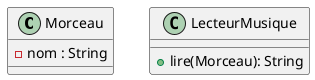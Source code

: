 @startuml Memento

class Morceau {
    - nom : String
}

class LecteurMusique {
    + lire(Morceau): String
}

@enduml